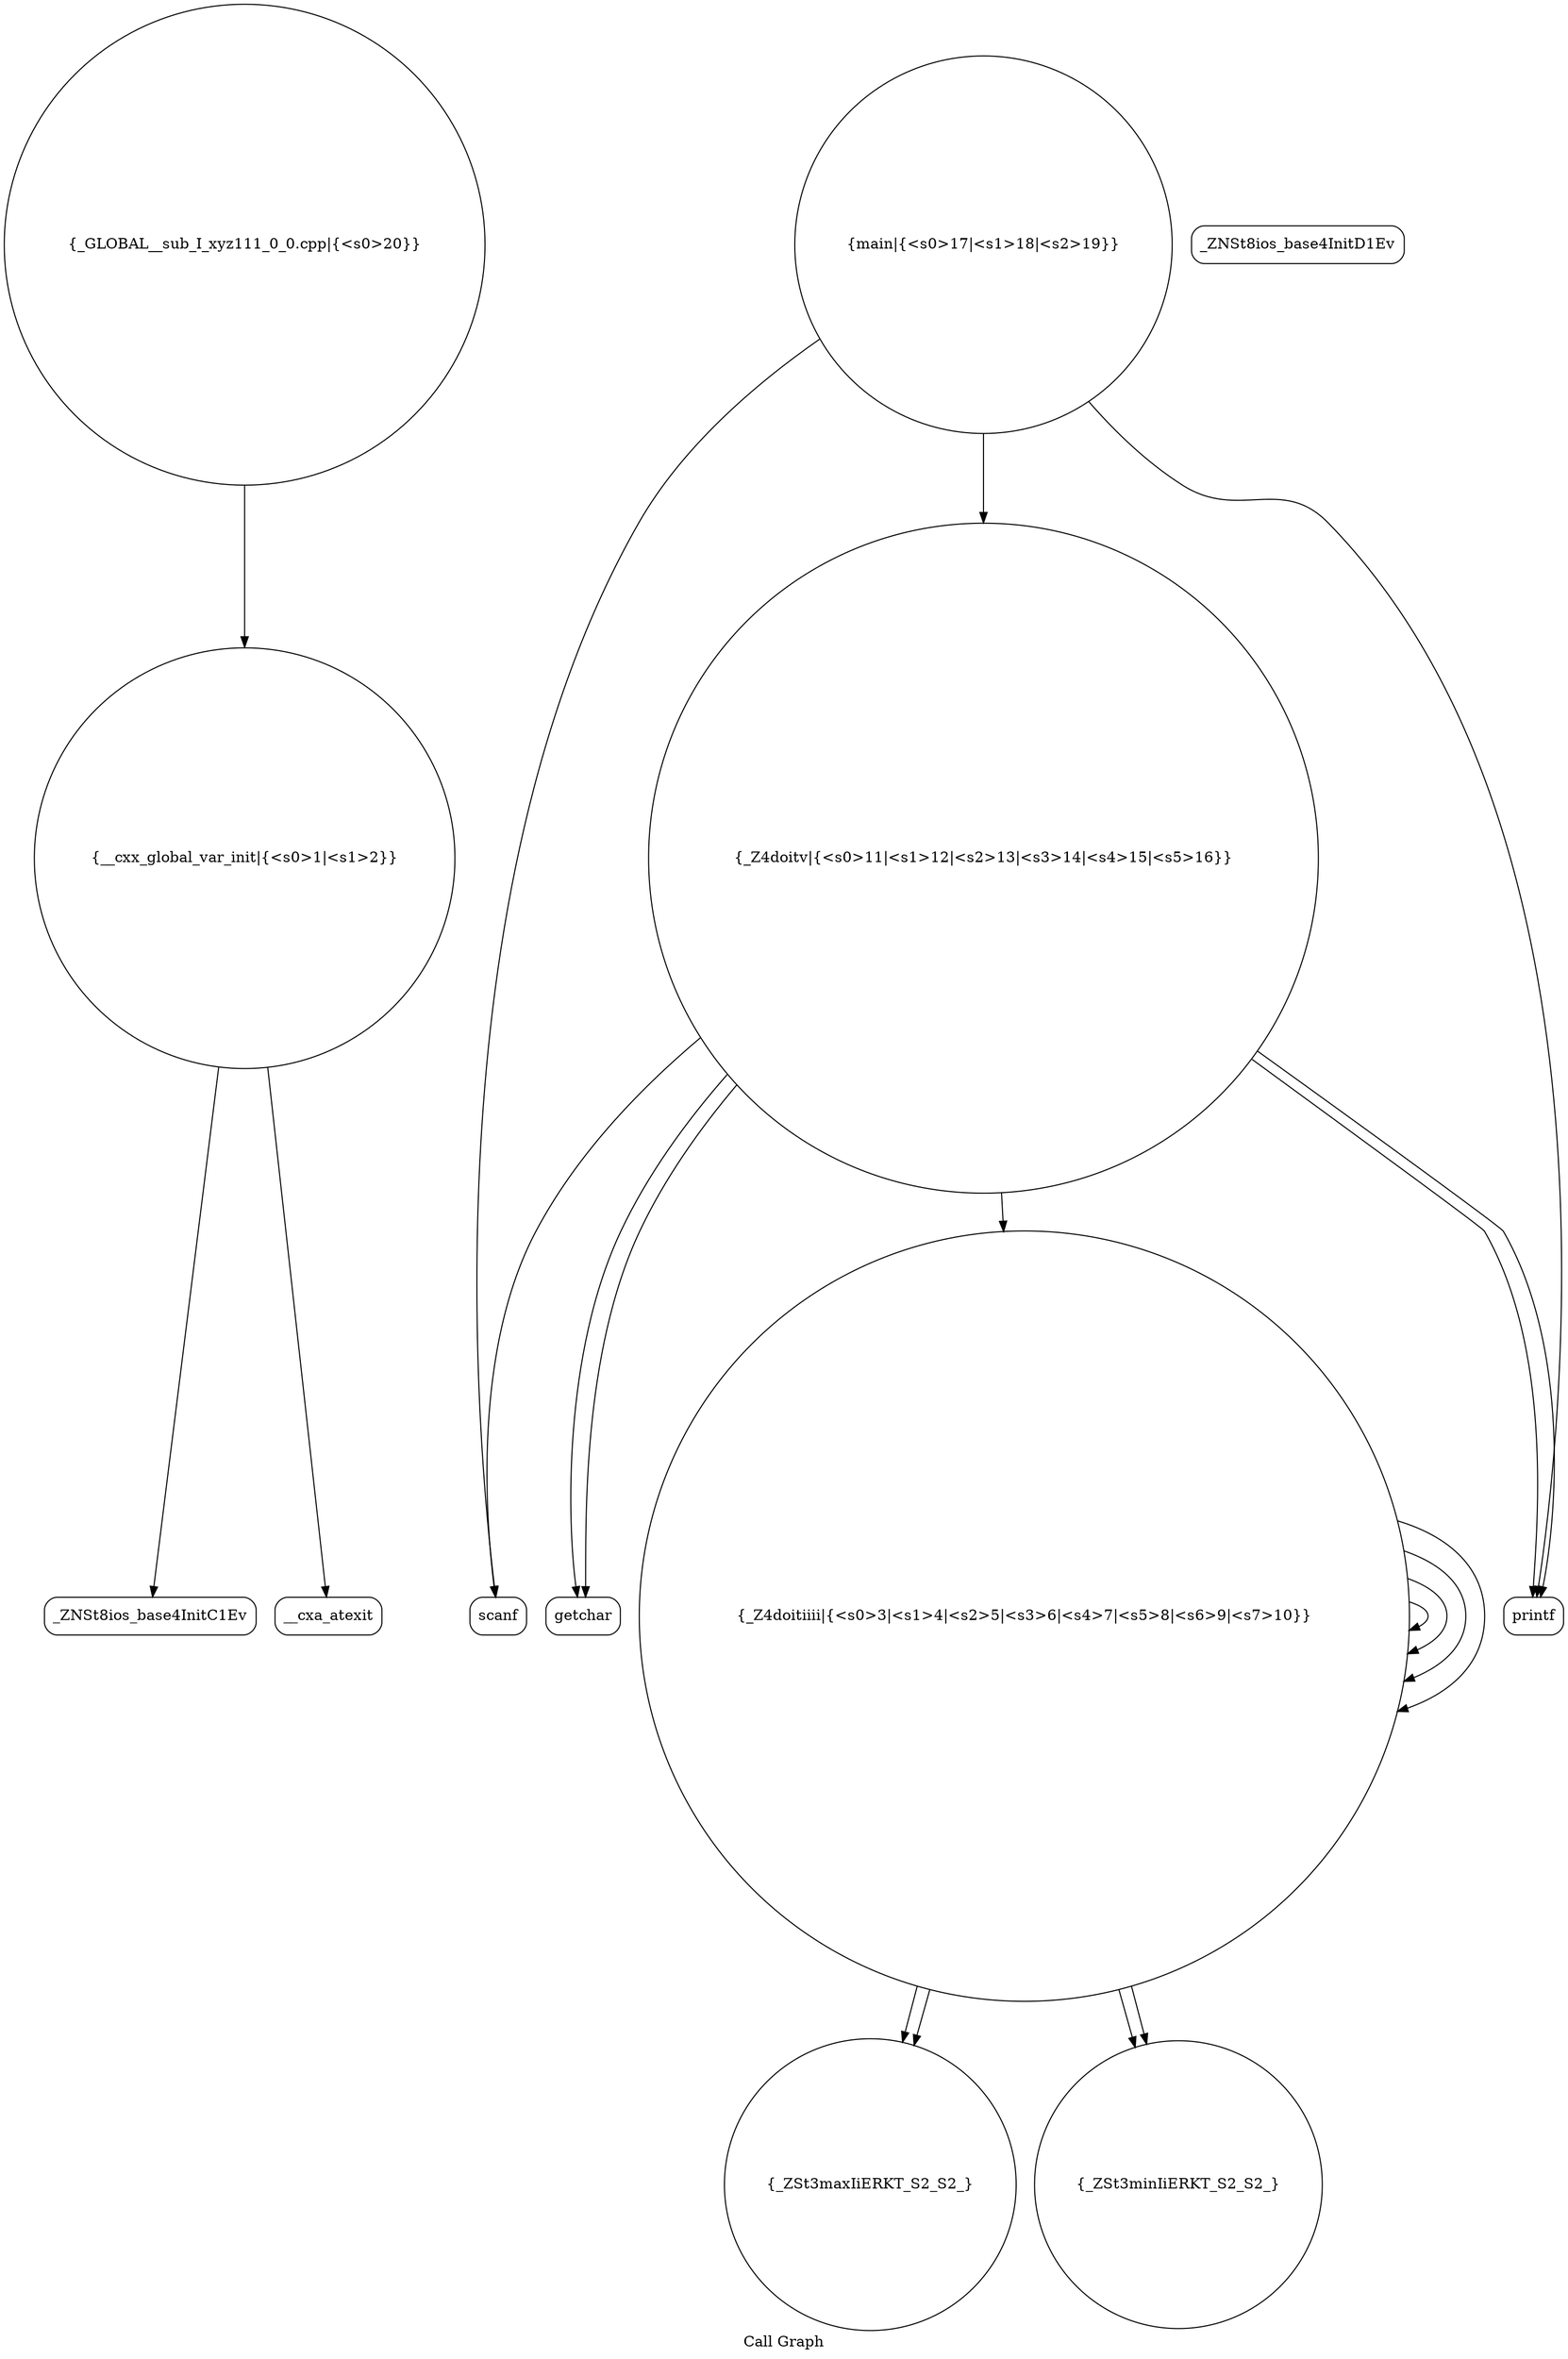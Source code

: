 digraph "Call Graph" {
	label="Call Graph";

	Node0x55fea17b1b20 [shape=record,shape=circle,label="{__cxx_global_var_init|{<s0>1|<s1>2}}"];
	Node0x55fea17b1b20:s0 -> Node0x55fea17b1fb0[color=black];
	Node0x55fea17b1b20:s1 -> Node0x55fea17b20b0[color=black];
	Node0x55fea17b22b0 [shape=record,shape=circle,label="{_Z4doitv|{<s0>11|<s1>12|<s2>13|<s3>14|<s4>15|<s5>16}}"];
	Node0x55fea17b22b0:s0 -> Node0x55fea17b2330[color=black];
	Node0x55fea17b22b0:s1 -> Node0x55fea17b23b0[color=black];
	Node0x55fea17b22b0:s2 -> Node0x55fea17b23b0[color=black];
	Node0x55fea17b22b0:s3 -> Node0x55fea17b2130[color=black];
	Node0x55fea17b22b0:s4 -> Node0x55fea17b2430[color=black];
	Node0x55fea17b22b0:s5 -> Node0x55fea17b2430[color=black];
	Node0x55fea17b2030 [shape=record,shape=Mrecord,label="{_ZNSt8ios_base4InitD1Ev}"];
	Node0x55fea17b23b0 [shape=record,shape=Mrecord,label="{getchar}"];
	Node0x55fea17b2130 [shape=record,shape=circle,label="{_Z4doitiiii|{<s0>3|<s1>4|<s2>5|<s3>6|<s4>7|<s5>8|<s6>9|<s7>10}}"];
	Node0x55fea17b2130:s0 -> Node0x55fea17b21b0[color=black];
	Node0x55fea17b2130:s1 -> Node0x55fea17b2230[color=black];
	Node0x55fea17b2130:s2 -> Node0x55fea17b21b0[color=black];
	Node0x55fea17b2130:s3 -> Node0x55fea17b2230[color=black];
	Node0x55fea17b2130:s4 -> Node0x55fea17b2130[color=black];
	Node0x55fea17b2130:s5 -> Node0x55fea17b2130[color=black];
	Node0x55fea17b2130:s6 -> Node0x55fea17b2130[color=black];
	Node0x55fea17b2130:s7 -> Node0x55fea17b2130[color=black];
	Node0x55fea17b24b0 [shape=record,shape=circle,label="{main|{<s0>17|<s1>18|<s2>19}}"];
	Node0x55fea17b24b0:s0 -> Node0x55fea17b2330[color=black];
	Node0x55fea17b24b0:s1 -> Node0x55fea17b2430[color=black];
	Node0x55fea17b24b0:s2 -> Node0x55fea17b22b0[color=black];
	Node0x55fea17b2230 [shape=record,shape=circle,label="{_ZSt3minIiERKT_S2_S2_}"];
	Node0x55fea17b1fb0 [shape=record,shape=Mrecord,label="{_ZNSt8ios_base4InitC1Ev}"];
	Node0x55fea17b2330 [shape=record,shape=Mrecord,label="{scanf}"];
	Node0x55fea17b20b0 [shape=record,shape=Mrecord,label="{__cxa_atexit}"];
	Node0x55fea17b2430 [shape=record,shape=Mrecord,label="{printf}"];
	Node0x55fea17b21b0 [shape=record,shape=circle,label="{_ZSt3maxIiERKT_S2_S2_}"];
	Node0x55fea17b2530 [shape=record,shape=circle,label="{_GLOBAL__sub_I_xyz111_0_0.cpp|{<s0>20}}"];
	Node0x55fea17b2530:s0 -> Node0x55fea17b1b20[color=black];
}
